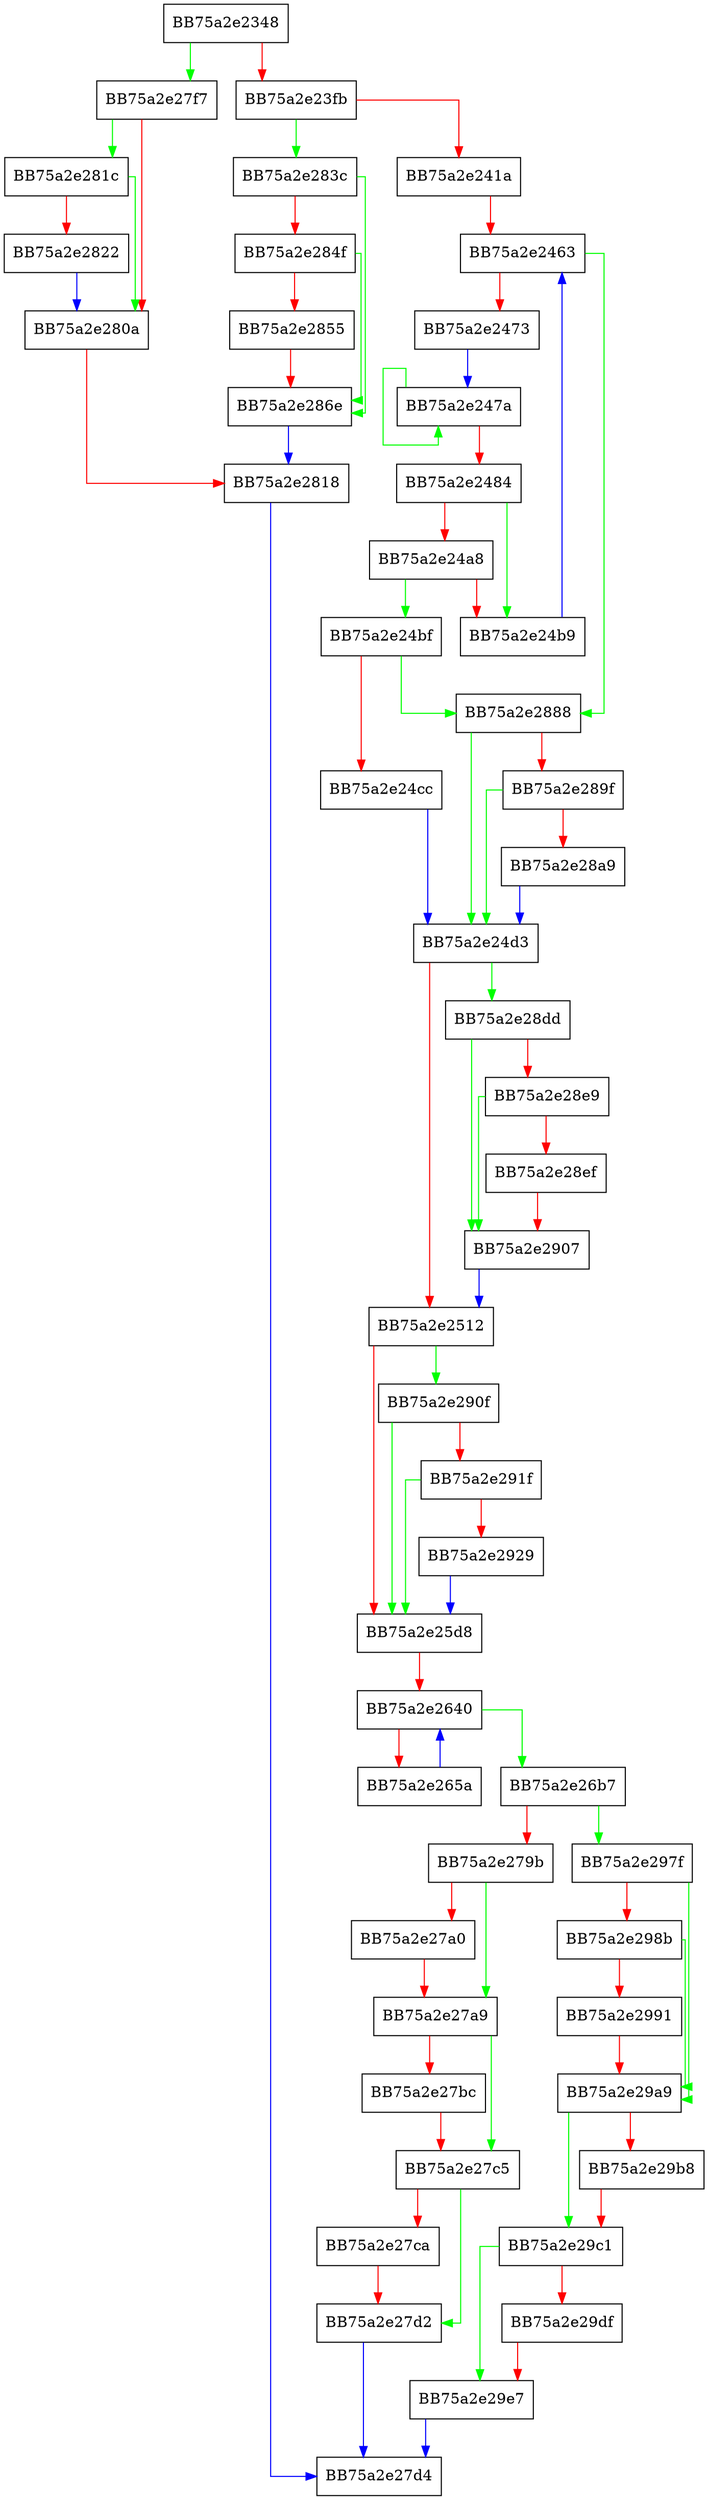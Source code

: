 digraph HandleEtwCodeInjectionNotifications {
  node [shape="box"];
  graph [splines=ortho];
  BB75a2e2348 -> BB75a2e27f7 [color="green"];
  BB75a2e2348 -> BB75a2e23fb [color="red"];
  BB75a2e23fb -> BB75a2e283c [color="green"];
  BB75a2e23fb -> BB75a2e241a [color="red"];
  BB75a2e241a -> BB75a2e2463 [color="red"];
  BB75a2e2463 -> BB75a2e2888 [color="green"];
  BB75a2e2463 -> BB75a2e2473 [color="red"];
  BB75a2e2473 -> BB75a2e247a [color="blue"];
  BB75a2e247a -> BB75a2e247a [color="green"];
  BB75a2e247a -> BB75a2e2484 [color="red"];
  BB75a2e2484 -> BB75a2e24b9 [color="green"];
  BB75a2e2484 -> BB75a2e24a8 [color="red"];
  BB75a2e24a8 -> BB75a2e24bf [color="green"];
  BB75a2e24a8 -> BB75a2e24b9 [color="red"];
  BB75a2e24b9 -> BB75a2e2463 [color="blue"];
  BB75a2e24bf -> BB75a2e2888 [color="green"];
  BB75a2e24bf -> BB75a2e24cc [color="red"];
  BB75a2e24cc -> BB75a2e24d3 [color="blue"];
  BB75a2e24d3 -> BB75a2e28dd [color="green"];
  BB75a2e24d3 -> BB75a2e2512 [color="red"];
  BB75a2e2512 -> BB75a2e290f [color="green"];
  BB75a2e2512 -> BB75a2e25d8 [color="red"];
  BB75a2e25d8 -> BB75a2e2640 [color="red"];
  BB75a2e2640 -> BB75a2e26b7 [color="green"];
  BB75a2e2640 -> BB75a2e265a [color="red"];
  BB75a2e265a -> BB75a2e2640 [color="blue"];
  BB75a2e26b7 -> BB75a2e297f [color="green"];
  BB75a2e26b7 -> BB75a2e279b [color="red"];
  BB75a2e279b -> BB75a2e27a9 [color="green"];
  BB75a2e279b -> BB75a2e27a0 [color="red"];
  BB75a2e27a0 -> BB75a2e27a9 [color="red"];
  BB75a2e27a9 -> BB75a2e27c5 [color="green"];
  BB75a2e27a9 -> BB75a2e27bc [color="red"];
  BB75a2e27bc -> BB75a2e27c5 [color="red"];
  BB75a2e27c5 -> BB75a2e27d2 [color="green"];
  BB75a2e27c5 -> BB75a2e27ca [color="red"];
  BB75a2e27ca -> BB75a2e27d2 [color="red"];
  BB75a2e27d2 -> BB75a2e27d4 [color="blue"];
  BB75a2e27f7 -> BB75a2e281c [color="green"];
  BB75a2e27f7 -> BB75a2e280a [color="red"];
  BB75a2e280a -> BB75a2e2818 [color="red"];
  BB75a2e2818 -> BB75a2e27d4 [color="blue"];
  BB75a2e281c -> BB75a2e280a [color="green"];
  BB75a2e281c -> BB75a2e2822 [color="red"];
  BB75a2e2822 -> BB75a2e280a [color="blue"];
  BB75a2e283c -> BB75a2e286e [color="green"];
  BB75a2e283c -> BB75a2e284f [color="red"];
  BB75a2e284f -> BB75a2e286e [color="green"];
  BB75a2e284f -> BB75a2e2855 [color="red"];
  BB75a2e2855 -> BB75a2e286e [color="red"];
  BB75a2e286e -> BB75a2e2818 [color="blue"];
  BB75a2e2888 -> BB75a2e24d3 [color="green"];
  BB75a2e2888 -> BB75a2e289f [color="red"];
  BB75a2e289f -> BB75a2e24d3 [color="green"];
  BB75a2e289f -> BB75a2e28a9 [color="red"];
  BB75a2e28a9 -> BB75a2e24d3 [color="blue"];
  BB75a2e28dd -> BB75a2e2907 [color="green"];
  BB75a2e28dd -> BB75a2e28e9 [color="red"];
  BB75a2e28e9 -> BB75a2e2907 [color="green"];
  BB75a2e28e9 -> BB75a2e28ef [color="red"];
  BB75a2e28ef -> BB75a2e2907 [color="red"];
  BB75a2e2907 -> BB75a2e2512 [color="blue"];
  BB75a2e290f -> BB75a2e25d8 [color="green"];
  BB75a2e290f -> BB75a2e291f [color="red"];
  BB75a2e291f -> BB75a2e25d8 [color="green"];
  BB75a2e291f -> BB75a2e2929 [color="red"];
  BB75a2e2929 -> BB75a2e25d8 [color="blue"];
  BB75a2e297f -> BB75a2e29a9 [color="green"];
  BB75a2e297f -> BB75a2e298b [color="red"];
  BB75a2e298b -> BB75a2e29a9 [color="green"];
  BB75a2e298b -> BB75a2e2991 [color="red"];
  BB75a2e2991 -> BB75a2e29a9 [color="red"];
  BB75a2e29a9 -> BB75a2e29c1 [color="green"];
  BB75a2e29a9 -> BB75a2e29b8 [color="red"];
  BB75a2e29b8 -> BB75a2e29c1 [color="red"];
  BB75a2e29c1 -> BB75a2e29e7 [color="green"];
  BB75a2e29c1 -> BB75a2e29df [color="red"];
  BB75a2e29df -> BB75a2e29e7 [color="red"];
  BB75a2e29e7 -> BB75a2e27d4 [color="blue"];
}